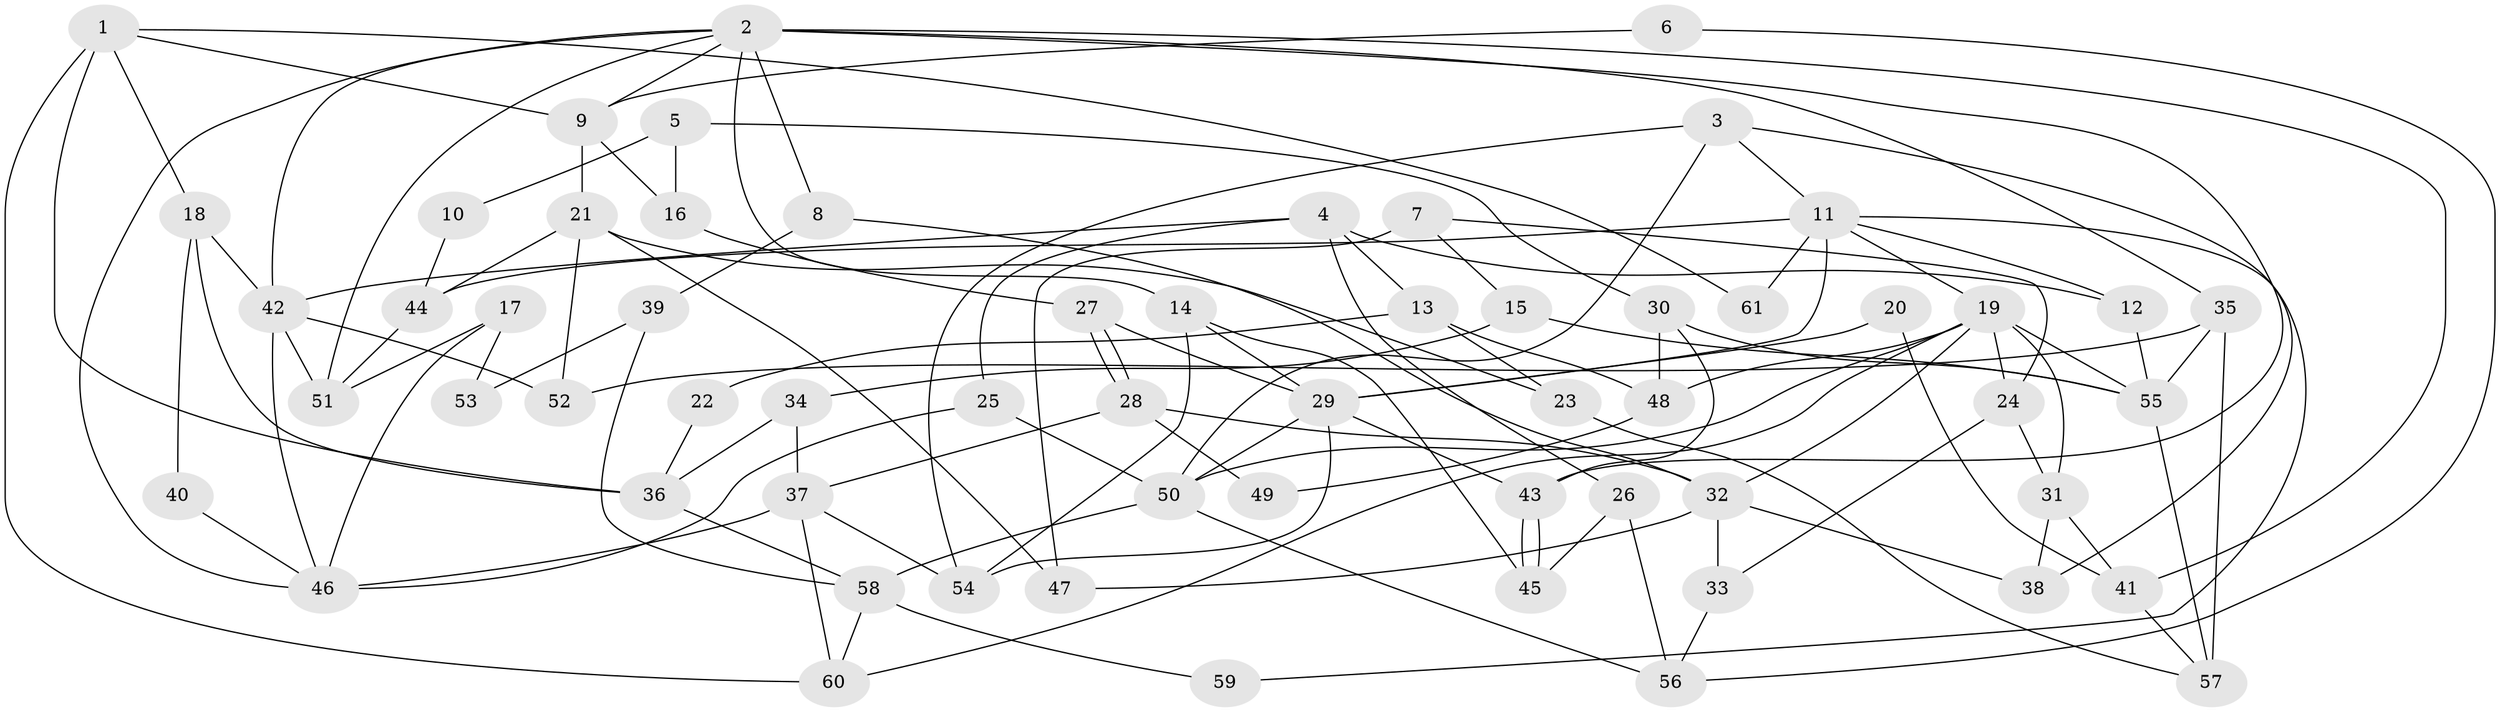 // Generated by graph-tools (version 1.1) at 2025/50/03/09/25 03:50:15]
// undirected, 61 vertices, 122 edges
graph export_dot {
graph [start="1"]
  node [color=gray90,style=filled];
  1;
  2;
  3;
  4;
  5;
  6;
  7;
  8;
  9;
  10;
  11;
  12;
  13;
  14;
  15;
  16;
  17;
  18;
  19;
  20;
  21;
  22;
  23;
  24;
  25;
  26;
  27;
  28;
  29;
  30;
  31;
  32;
  33;
  34;
  35;
  36;
  37;
  38;
  39;
  40;
  41;
  42;
  43;
  44;
  45;
  46;
  47;
  48;
  49;
  50;
  51;
  52;
  53;
  54;
  55;
  56;
  57;
  58;
  59;
  60;
  61;
  1 -- 60;
  1 -- 36;
  1 -- 9;
  1 -- 18;
  1 -- 61;
  2 -- 51;
  2 -- 14;
  2 -- 8;
  2 -- 9;
  2 -- 35;
  2 -- 41;
  2 -- 42;
  2 -- 43;
  2 -- 46;
  3 -- 50;
  3 -- 11;
  3 -- 38;
  3 -- 54;
  4 -- 13;
  4 -- 26;
  4 -- 12;
  4 -- 25;
  4 -- 42;
  5 -- 16;
  5 -- 30;
  5 -- 10;
  6 -- 9;
  6 -- 56;
  7 -- 47;
  7 -- 24;
  7 -- 15;
  8 -- 32;
  8 -- 39;
  9 -- 16;
  9 -- 21;
  10 -- 44;
  11 -- 19;
  11 -- 29;
  11 -- 12;
  11 -- 44;
  11 -- 59;
  11 -- 61;
  12 -- 55;
  13 -- 48;
  13 -- 23;
  13 -- 22;
  14 -- 29;
  14 -- 54;
  14 -- 45;
  15 -- 55;
  15 -- 34;
  16 -- 27;
  17 -- 51;
  17 -- 46;
  17 -- 53;
  18 -- 42;
  18 -- 36;
  18 -- 40;
  19 -- 32;
  19 -- 60;
  19 -- 24;
  19 -- 31;
  19 -- 48;
  19 -- 50;
  19 -- 55;
  20 -- 29;
  20 -- 41;
  21 -- 52;
  21 -- 23;
  21 -- 44;
  21 -- 47;
  22 -- 36;
  23 -- 57;
  24 -- 31;
  24 -- 33;
  25 -- 46;
  25 -- 50;
  26 -- 45;
  26 -- 56;
  27 -- 29;
  27 -- 28;
  27 -- 28;
  28 -- 37;
  28 -- 32;
  28 -- 49;
  29 -- 50;
  29 -- 43;
  29 -- 54;
  30 -- 43;
  30 -- 55;
  30 -- 48;
  31 -- 41;
  31 -- 38;
  32 -- 38;
  32 -- 33;
  32 -- 47;
  33 -- 56;
  34 -- 37;
  34 -- 36;
  35 -- 55;
  35 -- 52;
  35 -- 57;
  36 -- 58;
  37 -- 54;
  37 -- 46;
  37 -- 60;
  39 -- 58;
  39 -- 53;
  40 -- 46;
  41 -- 57;
  42 -- 46;
  42 -- 51;
  42 -- 52;
  43 -- 45;
  43 -- 45;
  44 -- 51;
  48 -- 49;
  50 -- 56;
  50 -- 58;
  55 -- 57;
  58 -- 59;
  58 -- 60;
}
